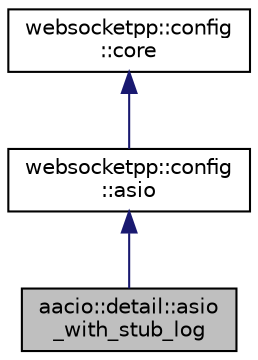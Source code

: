 digraph "aacio::detail::asio_with_stub_log"
{
  edge [fontname="Helvetica",fontsize="10",labelfontname="Helvetica",labelfontsize="10"];
  node [fontname="Helvetica",fontsize="10",shape=record];
  Node0 [label="aacio::detail::asio\l_with_stub_log",height=0.2,width=0.4,color="black", fillcolor="grey75", style="filled", fontcolor="black"];
  Node1 -> Node0 [dir="back",color="midnightblue",fontsize="10",style="solid",fontname="Helvetica"];
  Node1 [label="websocketpp::config\l::asio",height=0.2,width=0.4,color="black", fillcolor="white", style="filled",URL="$structwebsocketpp_1_1config_1_1asio.html",tooltip="Server config with asio transport and TLS disabled. "];
  Node2 -> Node1 [dir="back",color="midnightblue",fontsize="10",style="solid",fontname="Helvetica"];
  Node2 [label="websocketpp::config\l::core",height=0.2,width=0.4,color="black", fillcolor="white", style="filled",URL="$structwebsocketpp_1_1config_1_1core.html",tooltip="Server config with iostream transport. "];
}

